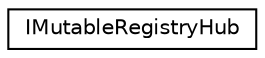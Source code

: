 digraph "Graphical Class Hierarchy"
{
  edge [fontname="Helvetica",fontsize="10",labelfontname="Helvetica",labelfontsize="10"];
  node [fontname="Helvetica",fontsize="10",shape=record];
  rankdir="LR";
  Node1 [label="IMutableRegistryHub",height=0.2,width=0.4,color="black", fillcolor="white", style="filled",URL="$structCatch_1_1IMutableRegistryHub.html"];
}
